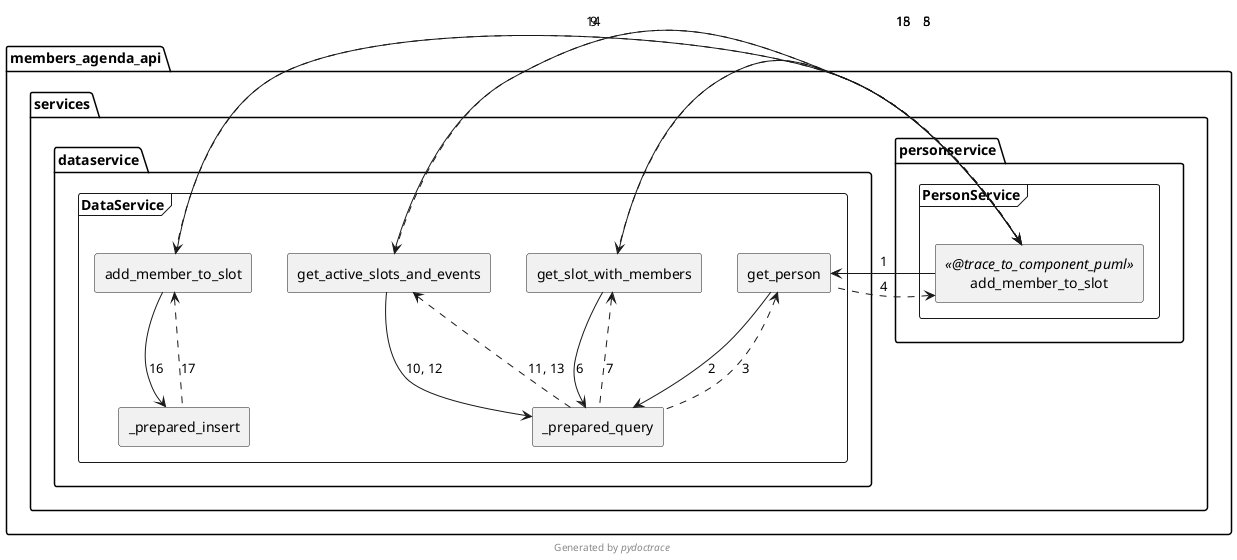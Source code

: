 @startuml members_agenda_api.services.personservice.add_member_to_slot-component
skinparam BoxPadding 10
skinparam componentStyle rectangle

package members_agenda_api {
  package services {
    package personservice {
      frame PersonService {
        [members_agenda_api.services.personservice.PersonService.add_member_to_slot] as "add_member_to_slot" << @trace_to_component_puml >>
      }
    }
    package dataservice {
      frame DataService {
        [members_agenda_api.services.dataservice.DataService.get_person] as "get_person"
        [members_agenda_api.services.dataservice.DataService._prepared_query] as "_prepared_query"
        [members_agenda_api.services.dataservice.DataService.get_slot_with_members] as "get_slot_with_members"
        [members_agenda_api.services.dataservice.DataService.get_active_slots_and_events] as "get_active_slots_and_events"
        [members_agenda_api.services.dataservice.DataService.add_member_to_slot] as "add_member_to_slot"
        [members_agenda_api.services.dataservice.DataService._prepared_insert] as "_prepared_insert"
      }
    }
  }
}
[members_agenda_api.services.personservice.PersonService.add_member_to_slot] -> [members_agenda_api.services.dataservice.DataService.get_person] : 1
[members_agenda_api.services.personservice.PersonService.add_member_to_slot] <. [members_agenda_api.services.dataservice.DataService.get_person] : 4
[members_agenda_api.services.dataservice.DataService.get_person] --> [members_agenda_api.services.dataservice.DataService._prepared_query] : 2
[members_agenda_api.services.dataservice.DataService.get_person] <.. [members_agenda_api.services.dataservice.DataService._prepared_query] : 3
[members_agenda_api.services.personservice.PersonService.add_member_to_slot] -> [members_agenda_api.services.dataservice.DataService.get_slot_with_members] : 5
[members_agenda_api.services.personservice.PersonService.add_member_to_slot] <. [members_agenda_api.services.dataservice.DataService.get_slot_with_members] : 8
[members_agenda_api.services.dataservice.DataService.get_slot_with_members] --> [members_agenda_api.services.dataservice.DataService._prepared_query] : 6
[members_agenda_api.services.dataservice.DataService.get_slot_with_members] <.. [members_agenda_api.services.dataservice.DataService._prepared_query] : 7
[members_agenda_api.services.personservice.PersonService.add_member_to_slot] -> [members_agenda_api.services.dataservice.DataService.get_active_slots_and_events] : 9
[members_agenda_api.services.personservice.PersonService.add_member_to_slot] <. [members_agenda_api.services.dataservice.DataService.get_active_slots_and_events] : 14
[members_agenda_api.services.dataservice.DataService.get_active_slots_and_events] --> [members_agenda_api.services.dataservice.DataService._prepared_query] : 10, 12
[members_agenda_api.services.dataservice.DataService.get_active_slots_and_events] <.. [members_agenda_api.services.dataservice.DataService._prepared_query] : 11, 13
[members_agenda_api.services.personservice.PersonService.add_member_to_slot] -> [members_agenda_api.services.dataservice.DataService.add_member_to_slot] : 15
[members_agenda_api.services.personservice.PersonService.add_member_to_slot] <. [members_agenda_api.services.dataservice.DataService.add_member_to_slot] : 18
[members_agenda_api.services.dataservice.DataService.add_member_to_slot] --> [members_agenda_api.services.dataservice.DataService._prepared_insert] : 16
[members_agenda_api.services.dataservice.DataService.add_member_to_slot] <.. [members_agenda_api.services.dataservice.DataService._prepared_insert] : 17

footer Generated by //pydoctrace//
@enduml
